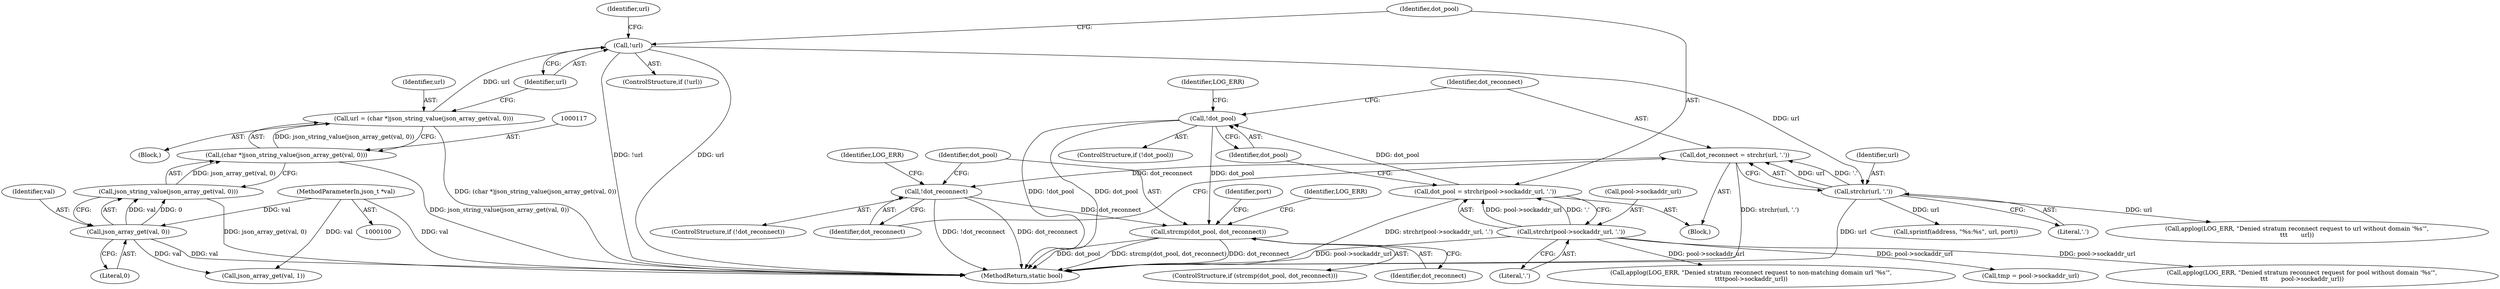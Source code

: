 digraph "0_cgminer_e1c5050734123973b99d181c45e74b2cbb00272e_2@API" {
"1000169" [label="(Call,strcmp(dot_pool, dot_reconnect))"];
"1000142" [label="(Call,!dot_pool)"];
"1000134" [label="(Call,dot_pool = strchr(pool->sockaddr_url, '.'))"];
"1000136" [label="(Call,strchr(pool->sockaddr_url, '.'))"];
"1000159" [label="(Call,!dot_reconnect)"];
"1000153" [label="(Call,dot_reconnect = strchr(url, '.'))"];
"1000155" [label="(Call,strchr(url, '.'))"];
"1000123" [label="(Call,!url)"];
"1000114" [label="(Call,url = (char *)json_string_value(json_array_get(val, 0)))"];
"1000116" [label="(Call,(char *)json_string_value(json_array_get(val, 0)))"];
"1000118" [label="(Call,json_string_value(json_array_get(val, 0)))"];
"1000119" [label="(Call,json_array_get(val, 0))"];
"1000102" [label="(MethodParameterIn,json_t *val)"];
"1000197" [label="(Call,sprintf(address, \"%s:%s\", url, port))"];
"1000170" [label="(Identifier,dot_pool)"];
"1000159" [label="(Call,!dot_reconnect)"];
"1000275" [label="(MethodReturn,static bool)"];
"1000160" [label="(Identifier,dot_reconnect)"];
"1000155" [label="(Call,strchr(url, '.'))"];
"1000153" [label="(Call,dot_reconnect = strchr(url, '.'))"];
"1000141" [label="(ControlStructure,if (!dot_pool))"];
"1000137" [label="(Call,pool->sockaddr_url)"];
"1000163" [label="(Identifier,LOG_ERR)"];
"1000182" [label="(Identifier,port)"];
"1000173" [label="(Call,applog(LOG_ERR, \"Denied stratum reconnect request to non-matching domain url '%s'\",\n\t\t\t\tpool->sockaddr_url))"];
"1000156" [label="(Identifier,url)"];
"1000157" [label="(Literal,'.')"];
"1000123" [label="(Call,!url)"];
"1000146" [label="(Identifier,LOG_ERR)"];
"1000122" [label="(ControlStructure,if (!url))"];
"1000136" [label="(Call,strchr(pool->sockaddr_url, '.'))"];
"1000228" [label="(Call,tmp = pool->sockaddr_url)"];
"1000114" [label="(Call,url = (char *)json_string_value(json_array_get(val, 0)))"];
"1000145" [label="(Call,applog(LOG_ERR, \"Denied stratum reconnect request for pool without domain '%s'\",\n\t\t\t       pool->sockaddr_url))"];
"1000158" [label="(ControlStructure,if (!dot_reconnect))"];
"1000154" [label="(Identifier,dot_reconnect)"];
"1000174" [label="(Identifier,LOG_ERR)"];
"1000103" [label="(Block,)"];
"1000126" [label="(Identifier,url)"];
"1000119" [label="(Call,json_array_get(val, 0))"];
"1000124" [label="(Identifier,url)"];
"1000162" [label="(Call,applog(LOG_ERR, \"Denied stratum reconnect request to url without domain '%s'\",\n\t\t\t       url))"];
"1000142" [label="(Call,!dot_pool)"];
"1000120" [label="(Identifier,val)"];
"1000169" [label="(Call,strcmp(dot_pool, dot_reconnect))"];
"1000140" [label="(Literal,'.')"];
"1000134" [label="(Call,dot_pool = strchr(pool->sockaddr_url, '.'))"];
"1000121" [label="(Literal,0)"];
"1000115" [label="(Identifier,url)"];
"1000143" [label="(Identifier,dot_pool)"];
"1000135" [label="(Identifier,dot_pool)"];
"1000116" [label="(Call,(char *)json_string_value(json_array_get(val, 0)))"];
"1000171" [label="(Identifier,dot_reconnect)"];
"1000102" [label="(MethodParameterIn,json_t *val)"];
"1000168" [label="(ControlStructure,if (strcmp(dot_pool, dot_reconnect)))"];
"1000186" [label="(Call,json_array_get(val, 1))"];
"1000118" [label="(Call,json_string_value(json_array_get(val, 0)))"];
"1000131" [label="(Block,)"];
"1000169" -> "1000168"  [label="AST: "];
"1000169" -> "1000171"  [label="CFG: "];
"1000170" -> "1000169"  [label="AST: "];
"1000171" -> "1000169"  [label="AST: "];
"1000174" -> "1000169"  [label="CFG: "];
"1000182" -> "1000169"  [label="CFG: "];
"1000169" -> "1000275"  [label="DDG: strcmp(dot_pool, dot_reconnect)"];
"1000169" -> "1000275"  [label="DDG: dot_reconnect"];
"1000169" -> "1000275"  [label="DDG: dot_pool"];
"1000142" -> "1000169"  [label="DDG: dot_pool"];
"1000159" -> "1000169"  [label="DDG: dot_reconnect"];
"1000142" -> "1000141"  [label="AST: "];
"1000142" -> "1000143"  [label="CFG: "];
"1000143" -> "1000142"  [label="AST: "];
"1000146" -> "1000142"  [label="CFG: "];
"1000154" -> "1000142"  [label="CFG: "];
"1000142" -> "1000275"  [label="DDG: !dot_pool"];
"1000142" -> "1000275"  [label="DDG: dot_pool"];
"1000134" -> "1000142"  [label="DDG: dot_pool"];
"1000134" -> "1000131"  [label="AST: "];
"1000134" -> "1000136"  [label="CFG: "];
"1000135" -> "1000134"  [label="AST: "];
"1000136" -> "1000134"  [label="AST: "];
"1000143" -> "1000134"  [label="CFG: "];
"1000134" -> "1000275"  [label="DDG: strchr(pool->sockaddr_url, '.')"];
"1000136" -> "1000134"  [label="DDG: pool->sockaddr_url"];
"1000136" -> "1000134"  [label="DDG: '.'"];
"1000136" -> "1000140"  [label="CFG: "];
"1000137" -> "1000136"  [label="AST: "];
"1000140" -> "1000136"  [label="AST: "];
"1000136" -> "1000275"  [label="DDG: pool->sockaddr_url"];
"1000136" -> "1000145"  [label="DDG: pool->sockaddr_url"];
"1000136" -> "1000173"  [label="DDG: pool->sockaddr_url"];
"1000136" -> "1000228"  [label="DDG: pool->sockaddr_url"];
"1000159" -> "1000158"  [label="AST: "];
"1000159" -> "1000160"  [label="CFG: "];
"1000160" -> "1000159"  [label="AST: "];
"1000163" -> "1000159"  [label="CFG: "];
"1000170" -> "1000159"  [label="CFG: "];
"1000159" -> "1000275"  [label="DDG: !dot_reconnect"];
"1000159" -> "1000275"  [label="DDG: dot_reconnect"];
"1000153" -> "1000159"  [label="DDG: dot_reconnect"];
"1000153" -> "1000131"  [label="AST: "];
"1000153" -> "1000155"  [label="CFG: "];
"1000154" -> "1000153"  [label="AST: "];
"1000155" -> "1000153"  [label="AST: "];
"1000160" -> "1000153"  [label="CFG: "];
"1000153" -> "1000275"  [label="DDG: strchr(url, '.')"];
"1000155" -> "1000153"  [label="DDG: url"];
"1000155" -> "1000153"  [label="DDG: '.'"];
"1000155" -> "1000157"  [label="CFG: "];
"1000156" -> "1000155"  [label="AST: "];
"1000157" -> "1000155"  [label="AST: "];
"1000155" -> "1000275"  [label="DDG: url"];
"1000123" -> "1000155"  [label="DDG: url"];
"1000155" -> "1000162"  [label="DDG: url"];
"1000155" -> "1000197"  [label="DDG: url"];
"1000123" -> "1000122"  [label="AST: "];
"1000123" -> "1000124"  [label="CFG: "];
"1000124" -> "1000123"  [label="AST: "];
"1000126" -> "1000123"  [label="CFG: "];
"1000135" -> "1000123"  [label="CFG: "];
"1000123" -> "1000275"  [label="DDG: !url"];
"1000123" -> "1000275"  [label="DDG: url"];
"1000114" -> "1000123"  [label="DDG: url"];
"1000114" -> "1000103"  [label="AST: "];
"1000114" -> "1000116"  [label="CFG: "];
"1000115" -> "1000114"  [label="AST: "];
"1000116" -> "1000114"  [label="AST: "];
"1000124" -> "1000114"  [label="CFG: "];
"1000114" -> "1000275"  [label="DDG: (char *)json_string_value(json_array_get(val, 0))"];
"1000116" -> "1000114"  [label="DDG: json_string_value(json_array_get(val, 0))"];
"1000116" -> "1000118"  [label="CFG: "];
"1000117" -> "1000116"  [label="AST: "];
"1000118" -> "1000116"  [label="AST: "];
"1000116" -> "1000275"  [label="DDG: json_string_value(json_array_get(val, 0))"];
"1000118" -> "1000116"  [label="DDG: json_array_get(val, 0)"];
"1000118" -> "1000119"  [label="CFG: "];
"1000119" -> "1000118"  [label="AST: "];
"1000118" -> "1000275"  [label="DDG: json_array_get(val, 0)"];
"1000119" -> "1000118"  [label="DDG: val"];
"1000119" -> "1000118"  [label="DDG: 0"];
"1000119" -> "1000121"  [label="CFG: "];
"1000120" -> "1000119"  [label="AST: "];
"1000121" -> "1000119"  [label="AST: "];
"1000119" -> "1000275"  [label="DDG: val"];
"1000102" -> "1000119"  [label="DDG: val"];
"1000119" -> "1000186"  [label="DDG: val"];
"1000102" -> "1000100"  [label="AST: "];
"1000102" -> "1000275"  [label="DDG: val"];
"1000102" -> "1000186"  [label="DDG: val"];
}
